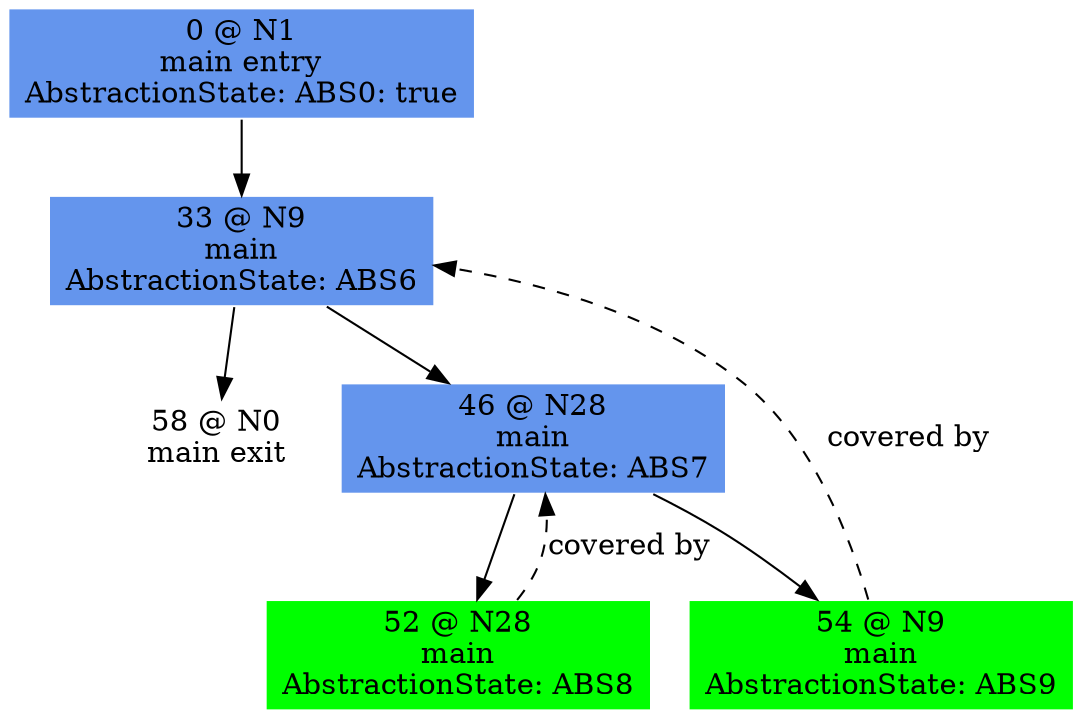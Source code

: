 digraph ARG {
node [style="filled" shape="box" color="white"]
0 [fillcolor="cornflowerblue" label="0 @ N1\nmain entry\nAbstractionState: ABS0: true\n" id="0"]
33 [fillcolor="cornflowerblue" label="33 @ N9\nmain\nAbstractionState: ABS6\n" id="33"]
58 [label="58 @ N0\nmain exit\n" id="58"]
46 [fillcolor="cornflowerblue" label="46 @ N28\nmain\nAbstractionState: ABS7\n" id="46"]
52 [fillcolor="green" label="52 @ N28\nmain\nAbstractionState: ABS8\n" id="52"]
54 [fillcolor="green" label="54 @ N9\nmain\nAbstractionState: ABS9\n" id="54"]
0 -> 33 []
54 -> 33 [style="dashed" weight="0" label="covered by"]
33 -> 46 []
33 -> 58 []
52 -> 46 [style="dashed" weight="0" label="covered by"]
46 -> 54 []
46 -> 52 []
}
